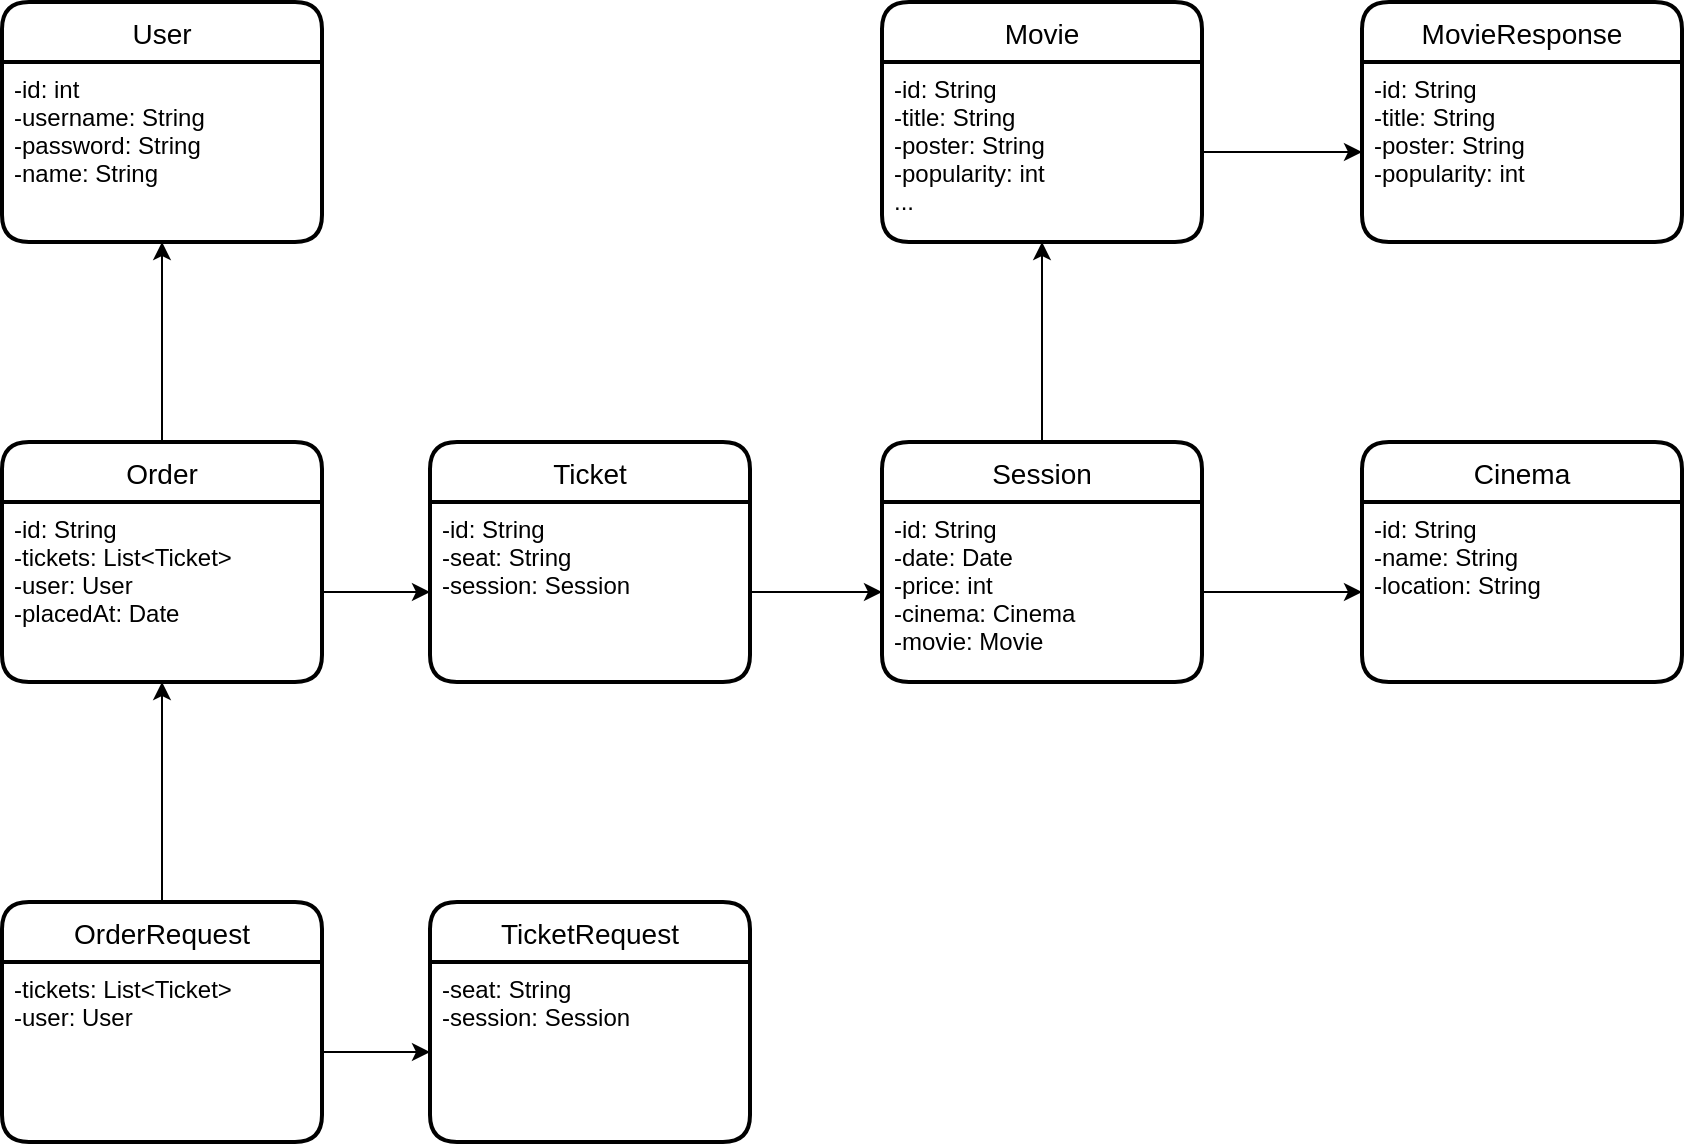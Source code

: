 <mxfile version="15.7.0" type="github"><diagram id="qRMoIn7Zspuqd-BpbyvH" name="Page-1"><mxGraphModel dx="1426" dy="801" grid="1" gridSize="10" guides="1" tooltips="1" connect="1" arrows="1" fold="1" page="1" pageScale="1" pageWidth="827" pageHeight="1169" math="0" shadow="0"><root><mxCell id="0"/><mxCell id="1" parent="0"/><mxCell id="dXeIv0zIGZrj6mPDM5lG-20" value="Movie" style="swimlane;childLayout=stackLayout;horizontal=1;startSize=30;horizontalStack=0;rounded=1;fontSize=14;fontStyle=0;strokeWidth=2;resizeParent=0;resizeLast=1;shadow=0;dashed=0;align=center;" parent="1" vertex="1"><mxGeometry x="480" y="320" width="160" height="120" as="geometry"/></mxCell><mxCell id="dXeIv0zIGZrj6mPDM5lG-21" value="-id: String&#10;-title: String&#10;-poster: String&#10;-popularity: int&#10;..." style="align=left;strokeColor=none;fillColor=none;spacingLeft=4;fontSize=12;verticalAlign=top;resizable=0;rotatable=0;part=1;" parent="dXeIv0zIGZrj6mPDM5lG-20" vertex="1"><mxGeometry y="30" width="160" height="90" as="geometry"/></mxCell><mxCell id="dXeIv0zIGZrj6mPDM5lG-22" value="MovieResponse" style="swimlane;childLayout=stackLayout;horizontal=1;startSize=30;horizontalStack=0;rounded=1;fontSize=14;fontStyle=0;strokeWidth=2;resizeParent=0;resizeLast=1;shadow=0;dashed=0;align=center;" parent="1" vertex="1"><mxGeometry x="720" y="320" width="160" height="120" as="geometry"/></mxCell><mxCell id="dXeIv0zIGZrj6mPDM5lG-23" value="-id: String&#10;-title: String&#10;-poster: String&#10;-popularity: int&#10;" style="align=left;strokeColor=none;fillColor=none;spacingLeft=4;fontSize=12;verticalAlign=top;resizable=0;rotatable=0;part=1;" parent="dXeIv0zIGZrj6mPDM5lG-22" vertex="1"><mxGeometry y="30" width="160" height="90" as="geometry"/></mxCell><mxCell id="dXeIv0zIGZrj6mPDM5lG-25" value="" style="edgeStyle=orthogonalEdgeStyle;rounded=0;orthogonalLoop=1;jettySize=auto;html=1;" parent="1" source="dXeIv0zIGZrj6mPDM5lG-21" target="dXeIv0zIGZrj6mPDM5lG-23" edge="1"><mxGeometry relative="1" as="geometry"/></mxCell><mxCell id="2udqgOeLJHsWhFkE88kR-1" value="Ticket" style="swimlane;childLayout=stackLayout;horizontal=1;startSize=30;horizontalStack=0;rounded=1;fontSize=14;fontStyle=0;strokeWidth=2;resizeParent=0;resizeLast=1;shadow=0;dashed=0;align=center;" parent="1" vertex="1"><mxGeometry x="254" y="540" width="160" height="120" as="geometry"/></mxCell><mxCell id="2udqgOeLJHsWhFkE88kR-2" value="-id: String&#10;-seat: String&#10;-session: Session" style="align=left;strokeColor=none;fillColor=none;spacingLeft=4;fontSize=12;verticalAlign=top;resizable=0;rotatable=0;part=1;" parent="2udqgOeLJHsWhFkE88kR-1" vertex="1"><mxGeometry y="30" width="160" height="90" as="geometry"/></mxCell><mxCell id="2udqgOeLJHsWhFkE88kR-9" value="" style="edgeStyle=orthogonalEdgeStyle;rounded=0;orthogonalLoop=1;jettySize=auto;html=1;" parent="1" source="2udqgOeLJHsWhFkE88kR-3" target="dXeIv0zIGZrj6mPDM5lG-21" edge="1"><mxGeometry relative="1" as="geometry"/></mxCell><mxCell id="2udqgOeLJHsWhFkE88kR-3" value="Session" style="swimlane;childLayout=stackLayout;horizontal=1;startSize=30;horizontalStack=0;rounded=1;fontSize=14;fontStyle=0;strokeWidth=2;resizeParent=0;resizeLast=1;shadow=0;dashed=0;align=center;" parent="1" vertex="1"><mxGeometry x="480" y="540" width="160" height="120" as="geometry"/></mxCell><mxCell id="2udqgOeLJHsWhFkE88kR-4" value="-id: String&#10;-date: Date&#10;-price: int&#10;-cinema: Cinema&#10;-movie: Movie" style="align=left;strokeColor=none;fillColor=none;spacingLeft=4;fontSize=12;verticalAlign=top;resizable=0;rotatable=0;part=1;" parent="2udqgOeLJHsWhFkE88kR-3" vertex="1"><mxGeometry y="30" width="160" height="90" as="geometry"/></mxCell><mxCell id="2udqgOeLJHsWhFkE88kR-5" value="" style="edgeStyle=orthogonalEdgeStyle;rounded=0;orthogonalLoop=1;jettySize=auto;html=1;" parent="1" source="2udqgOeLJHsWhFkE88kR-2" target="2udqgOeLJHsWhFkE88kR-4" edge="1"><mxGeometry relative="1" as="geometry"/></mxCell><mxCell id="2udqgOeLJHsWhFkE88kR-6" value="Cinema" style="swimlane;childLayout=stackLayout;horizontal=1;startSize=30;horizontalStack=0;rounded=1;fontSize=14;fontStyle=0;strokeWidth=2;resizeParent=0;resizeLast=1;shadow=0;dashed=0;align=center;" parent="1" vertex="1"><mxGeometry x="720" y="540" width="160" height="120" as="geometry"/></mxCell><mxCell id="2udqgOeLJHsWhFkE88kR-7" value="-id: String&#10;-name: String&#10;-location: String" style="align=left;strokeColor=none;fillColor=none;spacingLeft=4;fontSize=12;verticalAlign=top;resizable=0;rotatable=0;part=1;" parent="2udqgOeLJHsWhFkE88kR-6" vertex="1"><mxGeometry y="30" width="160" height="90" as="geometry"/></mxCell><mxCell id="2udqgOeLJHsWhFkE88kR-8" value="" style="edgeStyle=orthogonalEdgeStyle;rounded=0;orthogonalLoop=1;jettySize=auto;html=1;" parent="1" source="2udqgOeLJHsWhFkE88kR-4" target="2udqgOeLJHsWhFkE88kR-7" edge="1"><mxGeometry relative="1" as="geometry"/></mxCell><mxCell id="2udqgOeLJHsWhFkE88kR-16" value="" style="edgeStyle=orthogonalEdgeStyle;rounded=0;orthogonalLoop=1;jettySize=auto;html=1;" parent="1" source="2udqgOeLJHsWhFkE88kR-10" target="2udqgOeLJHsWhFkE88kR-14" edge="1"><mxGeometry relative="1" as="geometry"/></mxCell><mxCell id="2udqgOeLJHsWhFkE88kR-10" value="Order" style="swimlane;childLayout=stackLayout;horizontal=1;startSize=30;horizontalStack=0;rounded=1;fontSize=14;fontStyle=0;strokeWidth=2;resizeParent=0;resizeLast=1;shadow=0;dashed=0;align=center;" parent="1" vertex="1"><mxGeometry x="40" y="540" width="160" height="120" as="geometry"/></mxCell><mxCell id="2udqgOeLJHsWhFkE88kR-11" value="-id: String&#10;-tickets: List&lt;Ticket&gt;&#10;-user: User&#10;-placedAt: Date" style="align=left;strokeColor=none;fillColor=none;spacingLeft=4;fontSize=12;verticalAlign=top;resizable=0;rotatable=0;part=1;" parent="2udqgOeLJHsWhFkE88kR-10" vertex="1"><mxGeometry y="30" width="160" height="90" as="geometry"/></mxCell><mxCell id="2udqgOeLJHsWhFkE88kR-12" value="" style="edgeStyle=orthogonalEdgeStyle;rounded=0;orthogonalLoop=1;jettySize=auto;html=1;" parent="1" source="2udqgOeLJHsWhFkE88kR-11" target="2udqgOeLJHsWhFkE88kR-2" edge="1"><mxGeometry relative="1" as="geometry"/></mxCell><mxCell id="2udqgOeLJHsWhFkE88kR-13" value="User" style="swimlane;childLayout=stackLayout;horizontal=1;startSize=30;horizontalStack=0;rounded=1;fontSize=14;fontStyle=0;strokeWidth=2;resizeParent=0;resizeLast=1;shadow=0;dashed=0;align=center;" parent="1" vertex="1"><mxGeometry x="40" y="320" width="160" height="120" as="geometry"/></mxCell><mxCell id="2udqgOeLJHsWhFkE88kR-14" value="-id: int&#10;-username: String&#10;-password: String&#10;-name: String" style="align=left;strokeColor=none;fillColor=none;spacingLeft=4;fontSize=12;verticalAlign=top;resizable=0;rotatable=0;part=1;" parent="2udqgOeLJHsWhFkE88kR-13" vertex="1"><mxGeometry y="30" width="160" height="90" as="geometry"/></mxCell><mxCell id="2udqgOeLJHsWhFkE88kR-25" value="" style="edgeStyle=orthogonalEdgeStyle;rounded=0;orthogonalLoop=1;jettySize=auto;html=1;" parent="1" source="2udqgOeLJHsWhFkE88kR-18" target="2udqgOeLJHsWhFkE88kR-11" edge="1"><mxGeometry relative="1" as="geometry"/></mxCell><mxCell id="2udqgOeLJHsWhFkE88kR-18" value="OrderRequest" style="swimlane;childLayout=stackLayout;horizontal=1;startSize=30;horizontalStack=0;rounded=1;fontSize=14;fontStyle=0;strokeWidth=2;resizeParent=0;resizeLast=1;shadow=0;dashed=0;align=center;" parent="1" vertex="1"><mxGeometry x="40" y="770" width="160" height="120" as="geometry"/></mxCell><mxCell id="2udqgOeLJHsWhFkE88kR-19" value="-tickets: List&lt;Ticket&gt;&#10;-user: User" style="align=left;strokeColor=none;fillColor=none;spacingLeft=4;fontSize=12;verticalAlign=top;resizable=0;rotatable=0;part=1;" parent="2udqgOeLJHsWhFkE88kR-18" vertex="1"><mxGeometry y="30" width="160" height="90" as="geometry"/></mxCell><mxCell id="2udqgOeLJHsWhFkE88kR-20" value="TicketRequest" style="swimlane;childLayout=stackLayout;horizontal=1;startSize=30;horizontalStack=0;rounded=1;fontSize=14;fontStyle=0;strokeWidth=2;resizeParent=0;resizeLast=1;shadow=0;dashed=0;align=center;" parent="1" vertex="1"><mxGeometry x="254" y="770" width="160" height="120" as="geometry"/></mxCell><mxCell id="2udqgOeLJHsWhFkE88kR-21" value="-seat: String&#10;-session: Session" style="align=left;strokeColor=none;fillColor=none;spacingLeft=4;fontSize=12;verticalAlign=top;resizable=0;rotatable=0;part=1;" parent="2udqgOeLJHsWhFkE88kR-20" vertex="1"><mxGeometry y="30" width="160" height="90" as="geometry"/></mxCell><mxCell id="2udqgOeLJHsWhFkE88kR-22" value="" style="edgeStyle=orthogonalEdgeStyle;rounded=0;orthogonalLoop=1;jettySize=auto;html=1;" parent="1" source="2udqgOeLJHsWhFkE88kR-19" target="2udqgOeLJHsWhFkE88kR-21" edge="1"><mxGeometry relative="1" as="geometry"/></mxCell></root></mxGraphModel></diagram></mxfile>